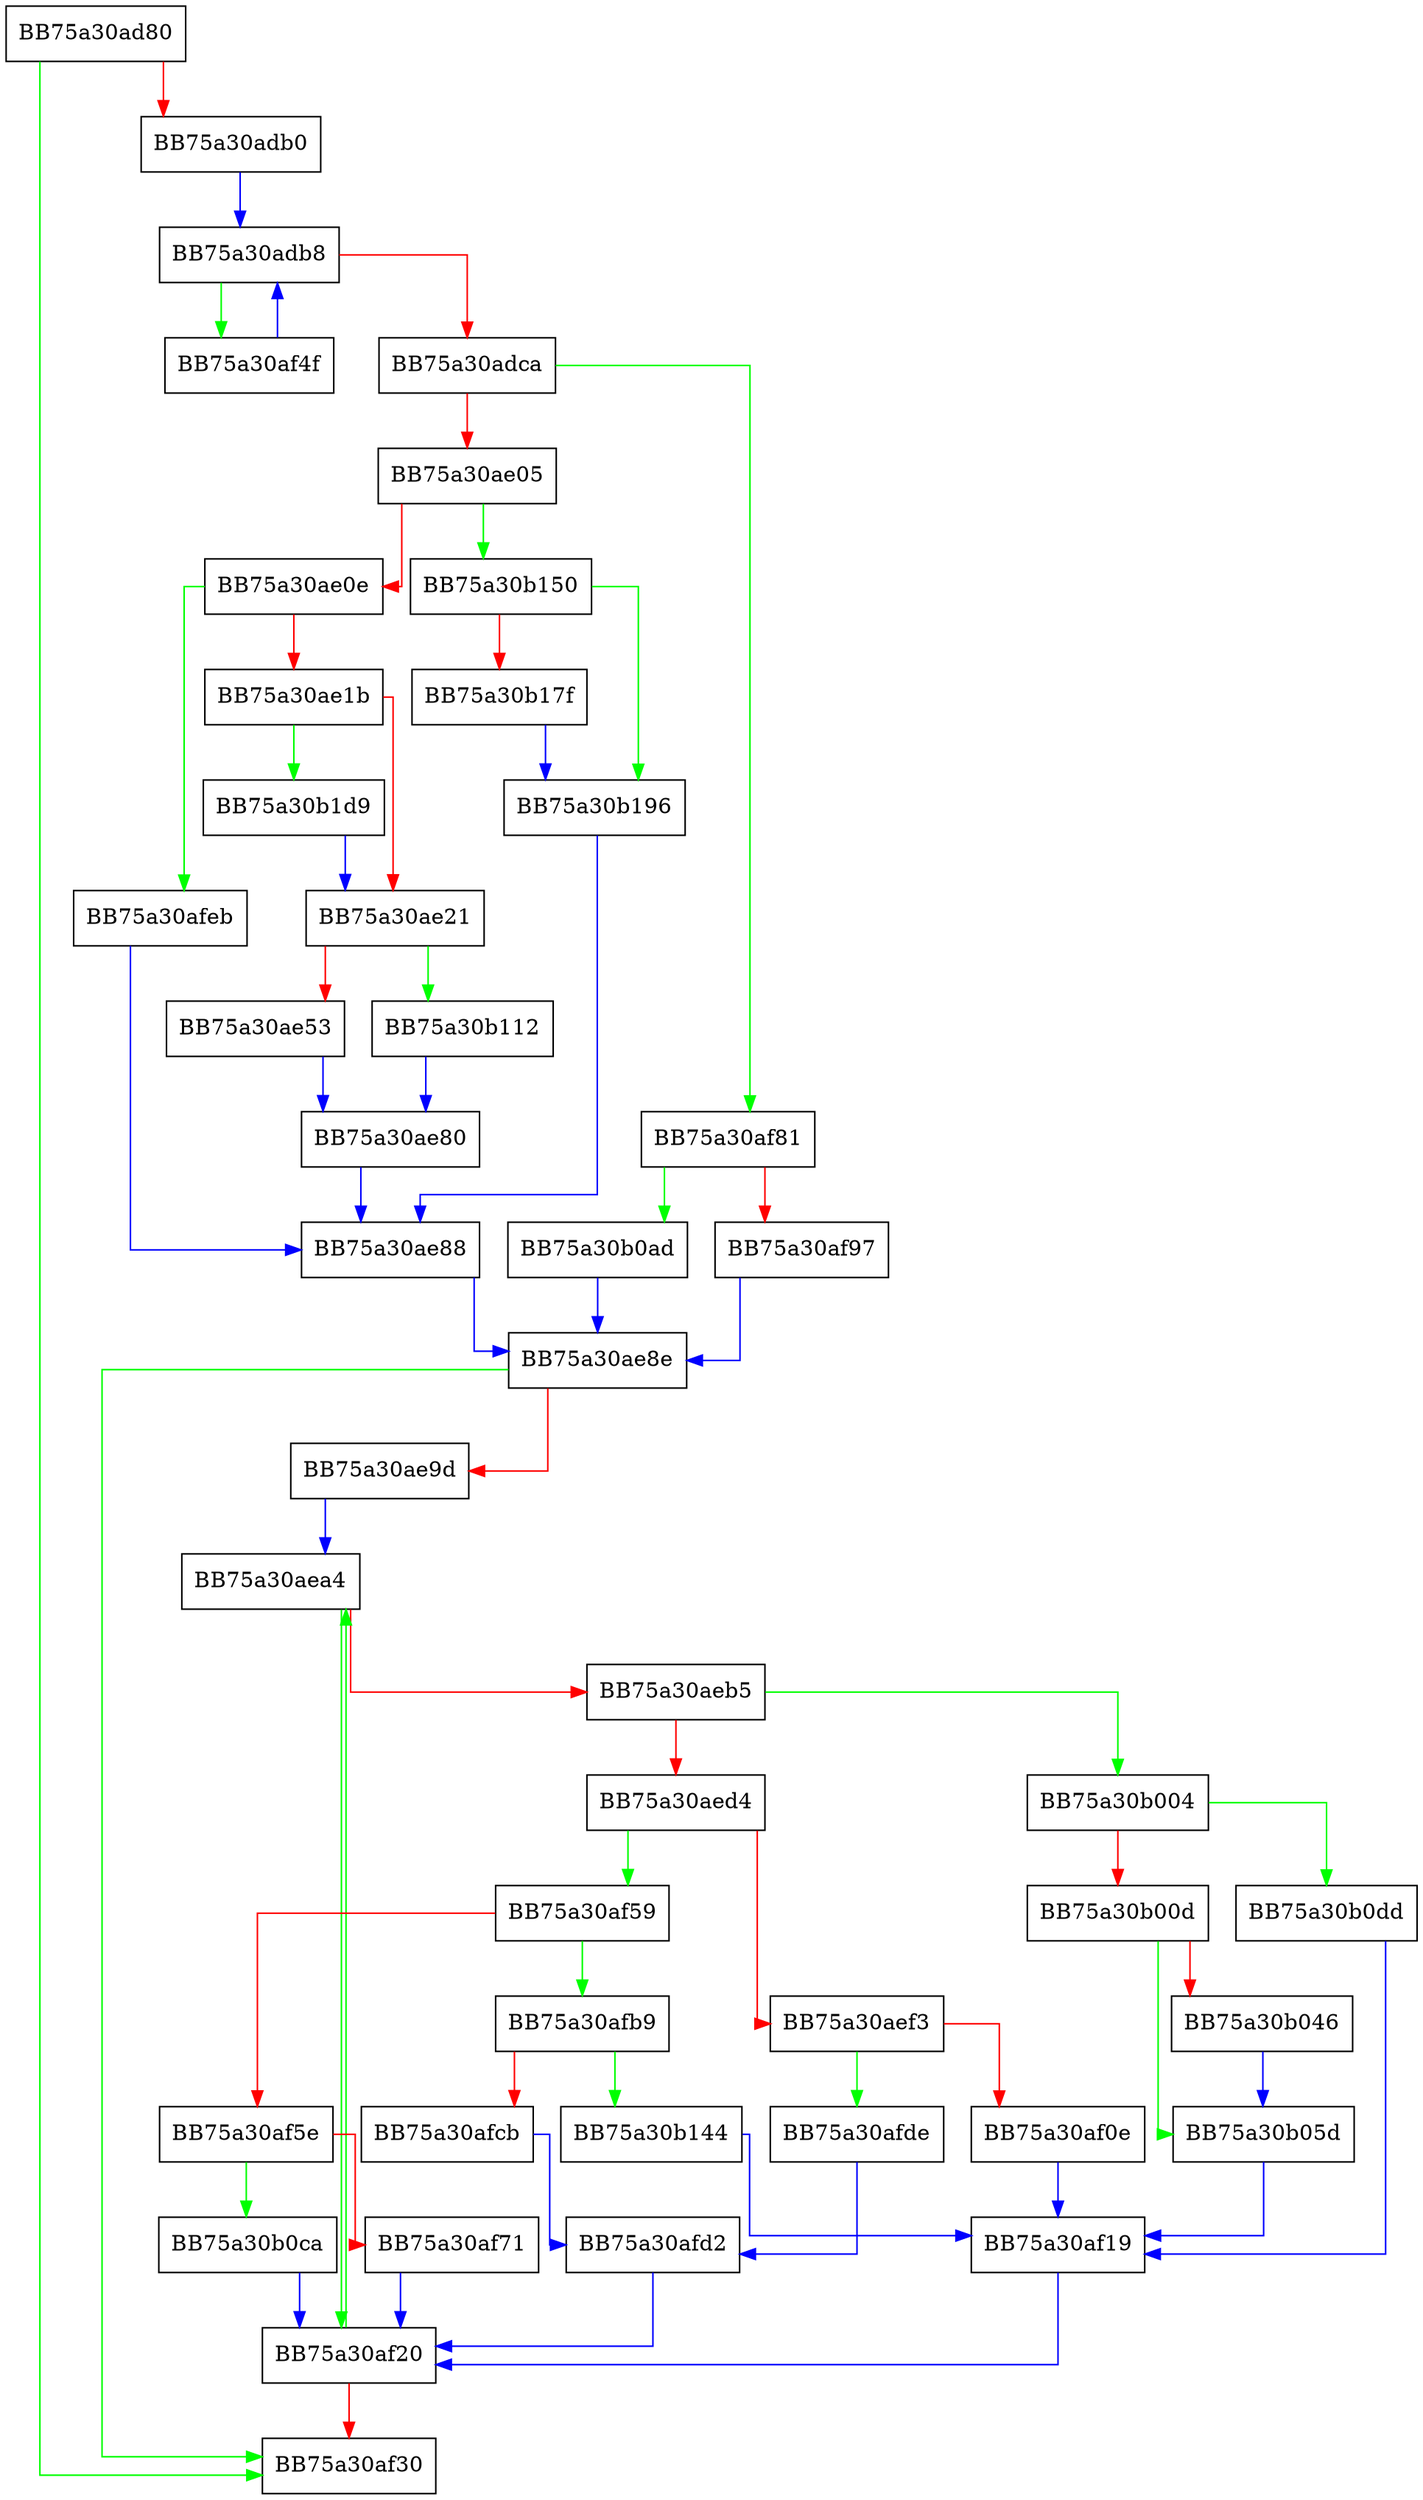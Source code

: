 digraph getop_val_sum4 {
  node [shape="box"];
  graph [splines=ortho];
  BB75a30ad80 -> BB75a30af30 [color="green"];
  BB75a30ad80 -> BB75a30adb0 [color="red"];
  BB75a30adb0 -> BB75a30adb8 [color="blue"];
  BB75a30adb8 -> BB75a30af4f [color="green"];
  BB75a30adb8 -> BB75a30adca [color="red"];
  BB75a30adca -> BB75a30af81 [color="green"];
  BB75a30adca -> BB75a30ae05 [color="red"];
  BB75a30ae05 -> BB75a30b150 [color="green"];
  BB75a30ae05 -> BB75a30ae0e [color="red"];
  BB75a30ae0e -> BB75a30afeb [color="green"];
  BB75a30ae0e -> BB75a30ae1b [color="red"];
  BB75a30ae1b -> BB75a30b1d9 [color="green"];
  BB75a30ae1b -> BB75a30ae21 [color="red"];
  BB75a30ae21 -> BB75a30b112 [color="green"];
  BB75a30ae21 -> BB75a30ae53 [color="red"];
  BB75a30ae53 -> BB75a30ae80 [color="blue"];
  BB75a30ae80 -> BB75a30ae88 [color="blue"];
  BB75a30ae88 -> BB75a30ae8e [color="blue"];
  BB75a30ae8e -> BB75a30af30 [color="green"];
  BB75a30ae8e -> BB75a30ae9d [color="red"];
  BB75a30ae9d -> BB75a30aea4 [color="blue"];
  BB75a30aea4 -> BB75a30af20 [color="green"];
  BB75a30aea4 -> BB75a30aeb5 [color="red"];
  BB75a30aeb5 -> BB75a30b004 [color="green"];
  BB75a30aeb5 -> BB75a30aed4 [color="red"];
  BB75a30aed4 -> BB75a30af59 [color="green"];
  BB75a30aed4 -> BB75a30aef3 [color="red"];
  BB75a30aef3 -> BB75a30afde [color="green"];
  BB75a30aef3 -> BB75a30af0e [color="red"];
  BB75a30af0e -> BB75a30af19 [color="blue"];
  BB75a30af19 -> BB75a30af20 [color="blue"];
  BB75a30af20 -> BB75a30aea4 [color="green"];
  BB75a30af20 -> BB75a30af30 [color="red"];
  BB75a30af4f -> BB75a30adb8 [color="blue"];
  BB75a30af59 -> BB75a30afb9 [color="green"];
  BB75a30af59 -> BB75a30af5e [color="red"];
  BB75a30af5e -> BB75a30b0ca [color="green"];
  BB75a30af5e -> BB75a30af71 [color="red"];
  BB75a30af71 -> BB75a30af20 [color="blue"];
  BB75a30af81 -> BB75a30b0ad [color="green"];
  BB75a30af81 -> BB75a30af97 [color="red"];
  BB75a30af97 -> BB75a30ae8e [color="blue"];
  BB75a30afb9 -> BB75a30b144 [color="green"];
  BB75a30afb9 -> BB75a30afcb [color="red"];
  BB75a30afcb -> BB75a30afd2 [color="blue"];
  BB75a30afd2 -> BB75a30af20 [color="blue"];
  BB75a30afde -> BB75a30afd2 [color="blue"];
  BB75a30afeb -> BB75a30ae88 [color="blue"];
  BB75a30b004 -> BB75a30b0dd [color="green"];
  BB75a30b004 -> BB75a30b00d [color="red"];
  BB75a30b00d -> BB75a30b05d [color="green"];
  BB75a30b00d -> BB75a30b046 [color="red"];
  BB75a30b046 -> BB75a30b05d [color="blue"];
  BB75a30b05d -> BB75a30af19 [color="blue"];
  BB75a30b0ad -> BB75a30ae8e [color="blue"];
  BB75a30b0ca -> BB75a30af20 [color="blue"];
  BB75a30b0dd -> BB75a30af19 [color="blue"];
  BB75a30b112 -> BB75a30ae80 [color="blue"];
  BB75a30b144 -> BB75a30af19 [color="blue"];
  BB75a30b150 -> BB75a30b196 [color="green"];
  BB75a30b150 -> BB75a30b17f [color="red"];
  BB75a30b17f -> BB75a30b196 [color="blue"];
  BB75a30b196 -> BB75a30ae88 [color="blue"];
  BB75a30b1d9 -> BB75a30ae21 [color="blue"];
}